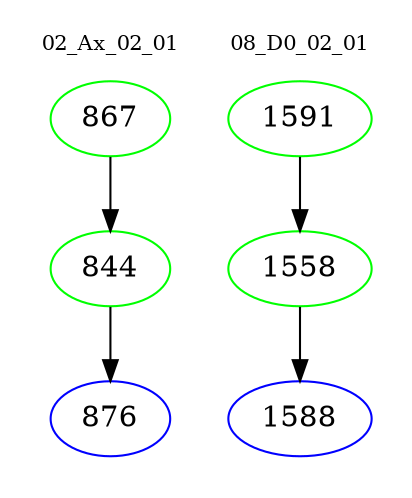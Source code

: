 digraph{
subgraph cluster_0 {
color = white
label = "02_Ax_02_01";
fontsize=10;
T0_867 [label="867", color="green"]
T0_867 -> T0_844 [color="black"]
T0_844 [label="844", color="green"]
T0_844 -> T0_876 [color="black"]
T0_876 [label="876", color="blue"]
}
subgraph cluster_1 {
color = white
label = "08_D0_02_01";
fontsize=10;
T1_1591 [label="1591", color="green"]
T1_1591 -> T1_1558 [color="black"]
T1_1558 [label="1558", color="green"]
T1_1558 -> T1_1588 [color="black"]
T1_1588 [label="1588", color="blue"]
}
}
